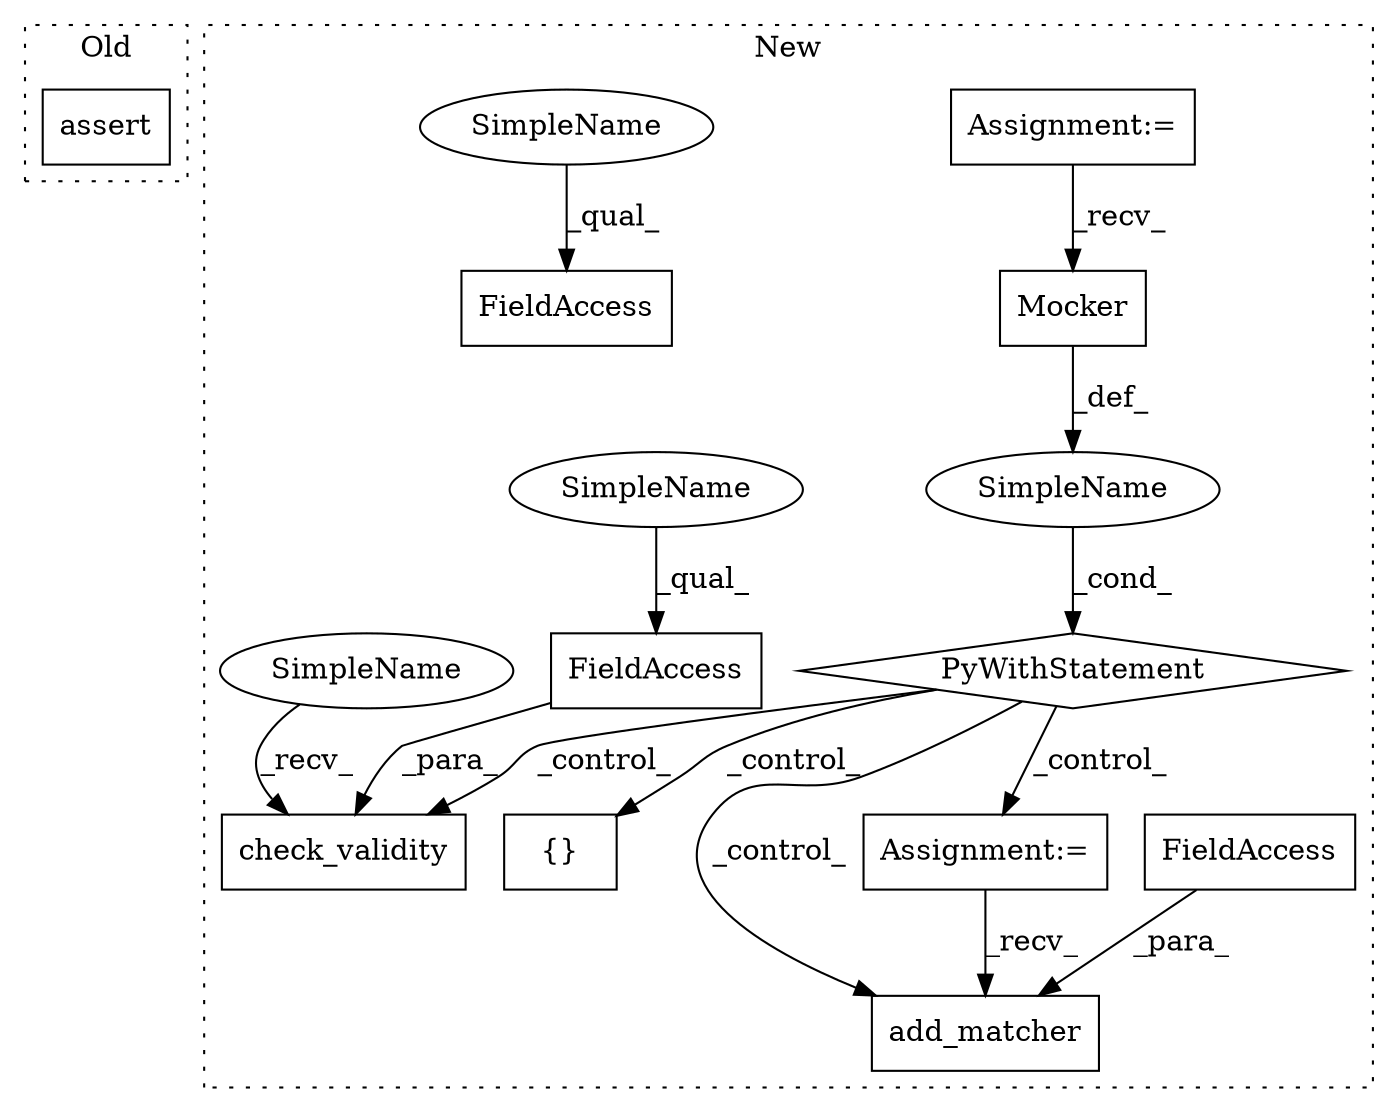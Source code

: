 digraph G {
subgraph cluster0 {
1 [label="assert" a="32" s="8052,8072" l="13,1" shape="box"];
label = "Old";
style="dotted";
}
subgraph cluster1 {
2 [label="check_validity" a="32" s="9457,9488" l="15,1" shape="box"];
3 [label="FieldAccess" a="22" s="9472" l="8" shape="box"];
4 [label="SimpleName" a="42" s="" l="" shape="ellipse"];
5 [label="PyWithStatement" a="104" s="9360,9392" l="10,2" shape="diamond"];
6 [label="{}" a="4" s="9655,9663" l="1,1" shape="box"];
7 [label="add_matcher" a="32" s="9417,9443" l="12,1" shape="box"];
8 [label="FieldAccess" a="22" s="9623" l="8" shape="box"];
9 [label="FieldAccess" a="22" s="9429" l="14" shape="box"];
10 [label="Mocker" a="32" s="9384" l="8" shape="box"];
11 [label="Assignment:=" a="7" s="7518" l="13" shape="box"];
12 [label="Assignment:=" a="7" s="9406" l="1" shape="box"];
13 [label="SimpleName" a="42" s="9472" l="4" shape="ellipse"];
14 [label="SimpleName" a="42" s="9452" l="4" shape="ellipse"];
15 [label="SimpleName" a="42" s="9623" l="4" shape="ellipse"];
label = "New";
style="dotted";
}
3 -> 2 [label="_para_"];
4 -> 5 [label="_cond_"];
5 -> 12 [label="_control_"];
5 -> 6 [label="_control_"];
5 -> 2 [label="_control_"];
5 -> 7 [label="_control_"];
9 -> 7 [label="_para_"];
10 -> 4 [label="_def_"];
11 -> 10 [label="_recv_"];
12 -> 7 [label="_recv_"];
13 -> 3 [label="_qual_"];
14 -> 2 [label="_recv_"];
15 -> 8 [label="_qual_"];
}